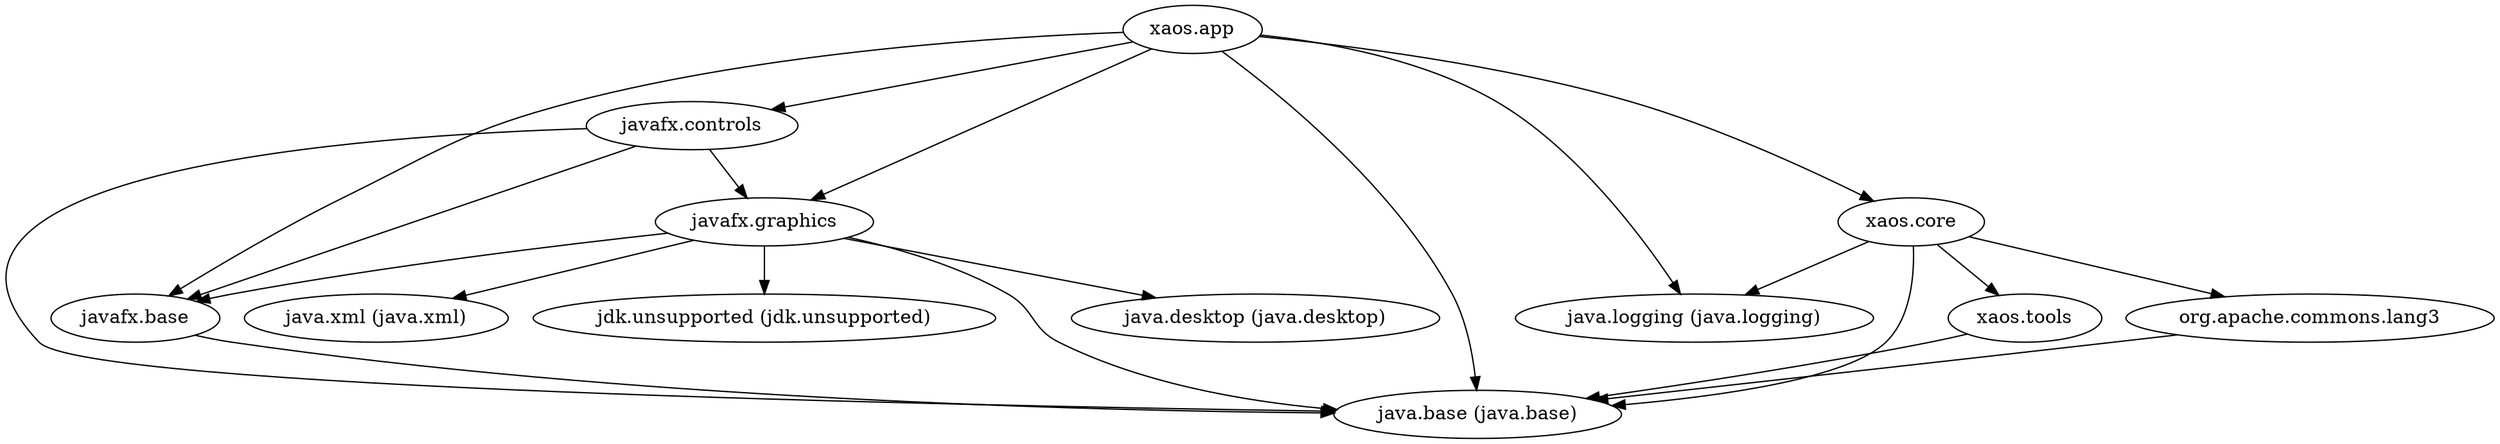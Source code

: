 digraph "summary" {
  "org.apache.commons.lang3"                         -> "java.base (java.base)";
  "xaos.core"                                        -> "java.base (java.base)";
  "xaos.core"                                        -> "java.logging (java.logging)";
  "xaos.core"                                        -> "org.apache.commons.lang3";
  "xaos.core"                                        -> "xaos.tools";
  "javafx.graphics"                                  -> "java.base (java.base)";
  "javafx.graphics"                                  -> "java.desktop (java.desktop)";
  "javafx.graphics"                                  -> "java.xml (java.xml)";
  "javafx.graphics"                                  -> "javafx.base";
  "javafx.graphics"                                  -> "jdk.unsupported (jdk.unsupported)";
  "javafx.controls"                                  -> "java.base (java.base)";
  "javafx.controls"                                  -> "javafx.base";
  "javafx.controls"                                  -> "javafx.graphics";
  "xaos.tools"                                       -> "java.base (java.base)";
  "javafx.base"                                      -> "java.base (java.base)";
  "xaos.app"                                         -> "java.base (java.base)";
  "xaos.app"                                         -> "java.logging (java.logging)";
  "xaos.app"                                         -> "javafx.base";
  "xaos.app"                                         -> "javafx.controls";
  "xaos.app"                                         -> "javafx.graphics";
  "xaos.app"                                         -> "xaos.core";
}
